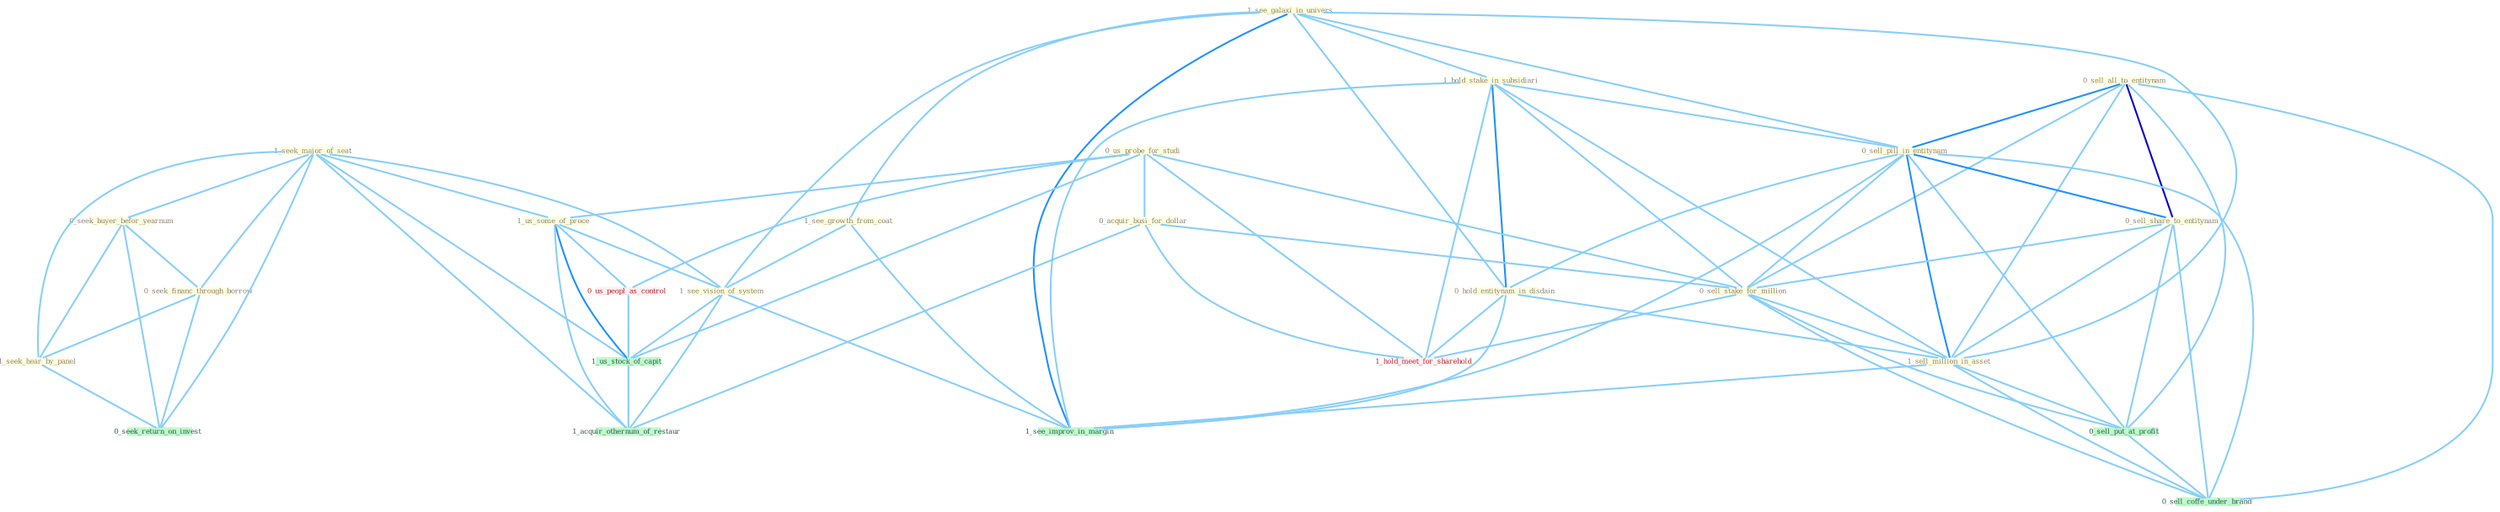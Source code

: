 Graph G{ 
    node
    [shape=polygon,style=filled,width=.5,height=.06,color="#BDFCC9",fixedsize=true,fontsize=4,
    fontcolor="#2f4f4f"];
    {node
    [color="#ffffe0", fontcolor="#8b7d6b"] "1_seek_major_of_seat " "1_see_galaxi_in_univers " "1_hold_stake_in_subsidiari " "0_seek_buyer_befor_yearnum " "0_seek_financ_through_borrow " "0_us_probe_for_studi " "0_sell_all_to_entitynam " "0_sell_pill_in_entitynam " "1_see_growth_from_coat " "0_acquir_busi_for_dollar " "1_us_some_of_proce " "0_sell_share_to_entitynam " "0_sell_stake_for_million " "1_see_vision_of_system " "0_hold_entitynam_in_disdain " "1_sell_million_in_asset " "1_seek_hear_by_panel "}
{node [color="#fff0f5", fontcolor="#b22222"] "0_us_peopl_as_control " "1_hold_meet_for_sharehold "}
edge [color="#B0E2FF"];

	"1_seek_major_of_seat " -- "0_seek_buyer_befor_yearnum " [w="1", color="#87cefa" ];
	"1_seek_major_of_seat " -- "0_seek_financ_through_borrow " [w="1", color="#87cefa" ];
	"1_seek_major_of_seat " -- "1_us_some_of_proce " [w="1", color="#87cefa" ];
	"1_seek_major_of_seat " -- "1_see_vision_of_system " [w="1", color="#87cefa" ];
	"1_seek_major_of_seat " -- "1_seek_hear_by_panel " [w="1", color="#87cefa" ];
	"1_seek_major_of_seat " -- "0_seek_return_on_invest " [w="1", color="#87cefa" ];
	"1_seek_major_of_seat " -- "1_us_stock_of_capit " [w="1", color="#87cefa" ];
	"1_seek_major_of_seat " -- "1_acquir_othernum_of_restaur " [w="1", color="#87cefa" ];
	"1_see_galaxi_in_univers " -- "1_hold_stake_in_subsidiari " [w="1", color="#87cefa" ];
	"1_see_galaxi_in_univers " -- "0_sell_pill_in_entitynam " [w="1", color="#87cefa" ];
	"1_see_galaxi_in_univers " -- "1_see_growth_from_coat " [w="1", color="#87cefa" ];
	"1_see_galaxi_in_univers " -- "1_see_vision_of_system " [w="1", color="#87cefa" ];
	"1_see_galaxi_in_univers " -- "0_hold_entitynam_in_disdain " [w="1", color="#87cefa" ];
	"1_see_galaxi_in_univers " -- "1_sell_million_in_asset " [w="1", color="#87cefa" ];
	"1_see_galaxi_in_univers " -- "1_see_improv_in_margin " [w="2", color="#1e90ff" , len=0.8];
	"1_hold_stake_in_subsidiari " -- "0_sell_pill_in_entitynam " [w="1", color="#87cefa" ];
	"1_hold_stake_in_subsidiari " -- "0_sell_stake_for_million " [w="1", color="#87cefa" ];
	"1_hold_stake_in_subsidiari " -- "0_hold_entitynam_in_disdain " [w="2", color="#1e90ff" , len=0.8];
	"1_hold_stake_in_subsidiari " -- "1_sell_million_in_asset " [w="1", color="#87cefa" ];
	"1_hold_stake_in_subsidiari " -- "1_see_improv_in_margin " [w="1", color="#87cefa" ];
	"1_hold_stake_in_subsidiari " -- "1_hold_meet_for_sharehold " [w="1", color="#87cefa" ];
	"0_seek_buyer_befor_yearnum " -- "0_seek_financ_through_borrow " [w="1", color="#87cefa" ];
	"0_seek_buyer_befor_yearnum " -- "1_seek_hear_by_panel " [w="1", color="#87cefa" ];
	"0_seek_buyer_befor_yearnum " -- "0_seek_return_on_invest " [w="1", color="#87cefa" ];
	"0_seek_financ_through_borrow " -- "1_seek_hear_by_panel " [w="1", color="#87cefa" ];
	"0_seek_financ_through_borrow " -- "0_seek_return_on_invest " [w="1", color="#87cefa" ];
	"0_us_probe_for_studi " -- "0_acquir_busi_for_dollar " [w="1", color="#87cefa" ];
	"0_us_probe_for_studi " -- "1_us_some_of_proce " [w="1", color="#87cefa" ];
	"0_us_probe_for_studi " -- "0_sell_stake_for_million " [w="1", color="#87cefa" ];
	"0_us_probe_for_studi " -- "0_us_peopl_as_control " [w="1", color="#87cefa" ];
	"0_us_probe_for_studi " -- "1_us_stock_of_capit " [w="1", color="#87cefa" ];
	"0_us_probe_for_studi " -- "1_hold_meet_for_sharehold " [w="1", color="#87cefa" ];
	"0_sell_all_to_entitynam " -- "0_sell_pill_in_entitynam " [w="2", color="#1e90ff" , len=0.8];
	"0_sell_all_to_entitynam " -- "0_sell_share_to_entitynam " [w="3", color="#0000cd" , len=0.6];
	"0_sell_all_to_entitynam " -- "0_sell_stake_for_million " [w="1", color="#87cefa" ];
	"0_sell_all_to_entitynam " -- "1_sell_million_in_asset " [w="1", color="#87cefa" ];
	"0_sell_all_to_entitynam " -- "0_sell_put_at_profit " [w="1", color="#87cefa" ];
	"0_sell_all_to_entitynam " -- "0_sell_coffe_under_brand " [w="1", color="#87cefa" ];
	"0_sell_pill_in_entitynam " -- "0_sell_share_to_entitynam " [w="2", color="#1e90ff" , len=0.8];
	"0_sell_pill_in_entitynam " -- "0_sell_stake_for_million " [w="1", color="#87cefa" ];
	"0_sell_pill_in_entitynam " -- "0_hold_entitynam_in_disdain " [w="1", color="#87cefa" ];
	"0_sell_pill_in_entitynam " -- "1_sell_million_in_asset " [w="2", color="#1e90ff" , len=0.8];
	"0_sell_pill_in_entitynam " -- "0_sell_put_at_profit " [w="1", color="#87cefa" ];
	"0_sell_pill_in_entitynam " -- "1_see_improv_in_margin " [w="1", color="#87cefa" ];
	"0_sell_pill_in_entitynam " -- "0_sell_coffe_under_brand " [w="1", color="#87cefa" ];
	"1_see_growth_from_coat " -- "1_see_vision_of_system " [w="1", color="#87cefa" ];
	"1_see_growth_from_coat " -- "1_see_improv_in_margin " [w="1", color="#87cefa" ];
	"0_acquir_busi_for_dollar " -- "0_sell_stake_for_million " [w="1", color="#87cefa" ];
	"0_acquir_busi_for_dollar " -- "1_hold_meet_for_sharehold " [w="1", color="#87cefa" ];
	"0_acquir_busi_for_dollar " -- "1_acquir_othernum_of_restaur " [w="1", color="#87cefa" ];
	"1_us_some_of_proce " -- "1_see_vision_of_system " [w="1", color="#87cefa" ];
	"1_us_some_of_proce " -- "0_us_peopl_as_control " [w="1", color="#87cefa" ];
	"1_us_some_of_proce " -- "1_us_stock_of_capit " [w="2", color="#1e90ff" , len=0.8];
	"1_us_some_of_proce " -- "1_acquir_othernum_of_restaur " [w="1", color="#87cefa" ];
	"0_sell_share_to_entitynam " -- "0_sell_stake_for_million " [w="1", color="#87cefa" ];
	"0_sell_share_to_entitynam " -- "1_sell_million_in_asset " [w="1", color="#87cefa" ];
	"0_sell_share_to_entitynam " -- "0_sell_put_at_profit " [w="1", color="#87cefa" ];
	"0_sell_share_to_entitynam " -- "0_sell_coffe_under_brand " [w="1", color="#87cefa" ];
	"0_sell_stake_for_million " -- "1_sell_million_in_asset " [w="1", color="#87cefa" ];
	"0_sell_stake_for_million " -- "0_sell_put_at_profit " [w="1", color="#87cefa" ];
	"0_sell_stake_for_million " -- "0_sell_coffe_under_brand " [w="1", color="#87cefa" ];
	"0_sell_stake_for_million " -- "1_hold_meet_for_sharehold " [w="1", color="#87cefa" ];
	"1_see_vision_of_system " -- "1_us_stock_of_capit " [w="1", color="#87cefa" ];
	"1_see_vision_of_system " -- "1_see_improv_in_margin " [w="1", color="#87cefa" ];
	"1_see_vision_of_system " -- "1_acquir_othernum_of_restaur " [w="1", color="#87cefa" ];
	"0_hold_entitynam_in_disdain " -- "1_sell_million_in_asset " [w="1", color="#87cefa" ];
	"0_hold_entitynam_in_disdain " -- "1_see_improv_in_margin " [w="1", color="#87cefa" ];
	"0_hold_entitynam_in_disdain " -- "1_hold_meet_for_sharehold " [w="1", color="#87cefa" ];
	"1_sell_million_in_asset " -- "0_sell_put_at_profit " [w="1", color="#87cefa" ];
	"1_sell_million_in_asset " -- "1_see_improv_in_margin " [w="1", color="#87cefa" ];
	"1_sell_million_in_asset " -- "0_sell_coffe_under_brand " [w="1", color="#87cefa" ];
	"1_seek_hear_by_panel " -- "0_seek_return_on_invest " [w="1", color="#87cefa" ];
	"0_us_peopl_as_control " -- "1_us_stock_of_capit " [w="1", color="#87cefa" ];
	"0_sell_put_at_profit " -- "0_sell_coffe_under_brand " [w="1", color="#87cefa" ];
	"1_us_stock_of_capit " -- "1_acquir_othernum_of_restaur " [w="1", color="#87cefa" ];
}